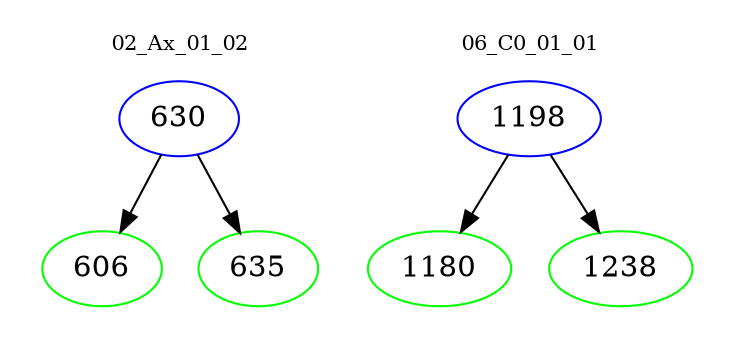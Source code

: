 digraph{
subgraph cluster_0 {
color = white
label = "02_Ax_01_02";
fontsize=10;
T0_630 [label="630", color="blue"]
T0_630 -> T0_606 [color="black"]
T0_606 [label="606", color="green"]
T0_630 -> T0_635 [color="black"]
T0_635 [label="635", color="green"]
}
subgraph cluster_1 {
color = white
label = "06_C0_01_01";
fontsize=10;
T1_1198 [label="1198", color="blue"]
T1_1198 -> T1_1180 [color="black"]
T1_1180 [label="1180", color="green"]
T1_1198 -> T1_1238 [color="black"]
T1_1238 [label="1238", color="green"]
}
}
